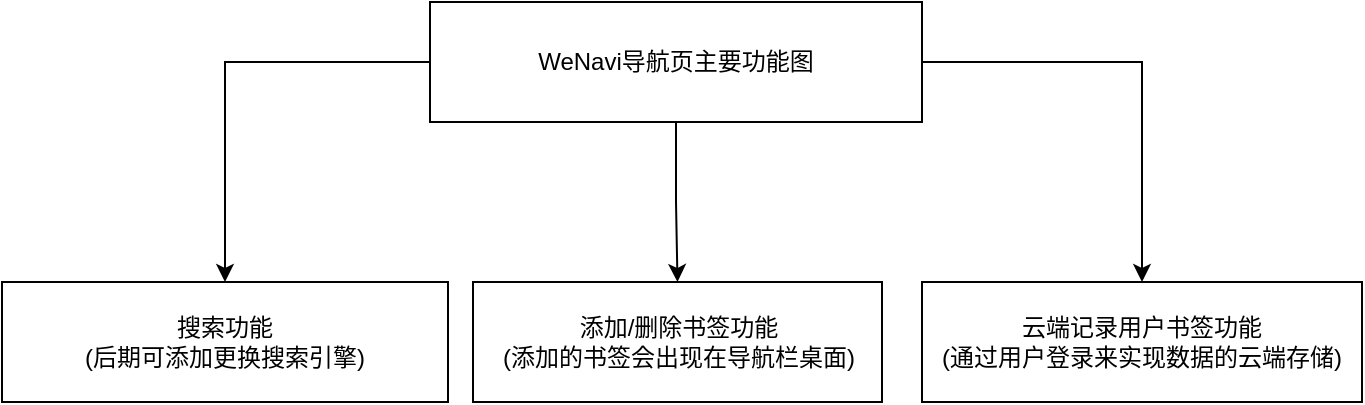 <mxfile version="14.4.3" type="device"><diagram id="QtaOSGEcWJFZTYv9nJK0" name="第 1 页"><mxGraphModel dx="1173" dy="707" grid="1" gridSize="10" guides="1" tooltips="1" connect="1" arrows="1" fold="1" page="1" pageScale="1" pageWidth="827" pageHeight="1169" math="0" shadow="0"><root><mxCell id="0"/><mxCell id="1" parent="0"/><mxCell id="TCKWNHRwdK35A8cdGoIo-3" style="edgeStyle=orthogonalEdgeStyle;rounded=0;orthogonalLoop=1;jettySize=auto;html=1;entryX=0.5;entryY=0;entryDx=0;entryDy=0;exitX=0;exitY=0.5;exitDx=0;exitDy=0;" edge="1" parent="1" source="TCKWNHRwdK35A8cdGoIo-1" target="TCKWNHRwdK35A8cdGoIo-2"><mxGeometry relative="1" as="geometry"/></mxCell><mxCell id="TCKWNHRwdK35A8cdGoIo-5" style="edgeStyle=orthogonalEdgeStyle;rounded=0;orthogonalLoop=1;jettySize=auto;html=1;entryX=0.5;entryY=0;entryDx=0;entryDy=0;" edge="1" parent="1" source="TCKWNHRwdK35A8cdGoIo-1" target="TCKWNHRwdK35A8cdGoIo-4"><mxGeometry relative="1" as="geometry"/></mxCell><mxCell id="TCKWNHRwdK35A8cdGoIo-7" style="edgeStyle=orthogonalEdgeStyle;rounded=0;orthogonalLoop=1;jettySize=auto;html=1;entryX=0.5;entryY=0;entryDx=0;entryDy=0;exitX=1;exitY=0.5;exitDx=0;exitDy=0;" edge="1" parent="1" source="TCKWNHRwdK35A8cdGoIo-1" target="TCKWNHRwdK35A8cdGoIo-6"><mxGeometry relative="1" as="geometry"/></mxCell><mxCell id="TCKWNHRwdK35A8cdGoIo-1" value="WeNavi导航页主要功能图" style="rounded=0;whiteSpace=wrap;html=1;" vertex="1" parent="1"><mxGeometry x="354" y="100" width="246" height="60" as="geometry"/></mxCell><mxCell id="TCKWNHRwdK35A8cdGoIo-2" value="搜索功能&lt;br&gt;(后期可添加更换搜索引擎)" style="rounded=0;whiteSpace=wrap;html=1;" vertex="1" parent="1"><mxGeometry x="140" y="240" width="223" height="60" as="geometry"/></mxCell><mxCell id="TCKWNHRwdK35A8cdGoIo-4" value="添加/删除书签功能&lt;br&gt;(添加的书签会出现在导航栏桌面)" style="rounded=0;whiteSpace=wrap;html=1;" vertex="1" parent="1"><mxGeometry x="375.5" y="240" width="204.5" height="60" as="geometry"/></mxCell><mxCell id="TCKWNHRwdK35A8cdGoIo-6" value="云端记录用户书签功能&lt;br&gt;(通过用户登录来实现数据的云端存储)" style="rounded=0;whiteSpace=wrap;html=1;" vertex="1" parent="1"><mxGeometry x="600" y="240" width="220" height="60" as="geometry"/></mxCell></root></mxGraphModel></diagram></mxfile>